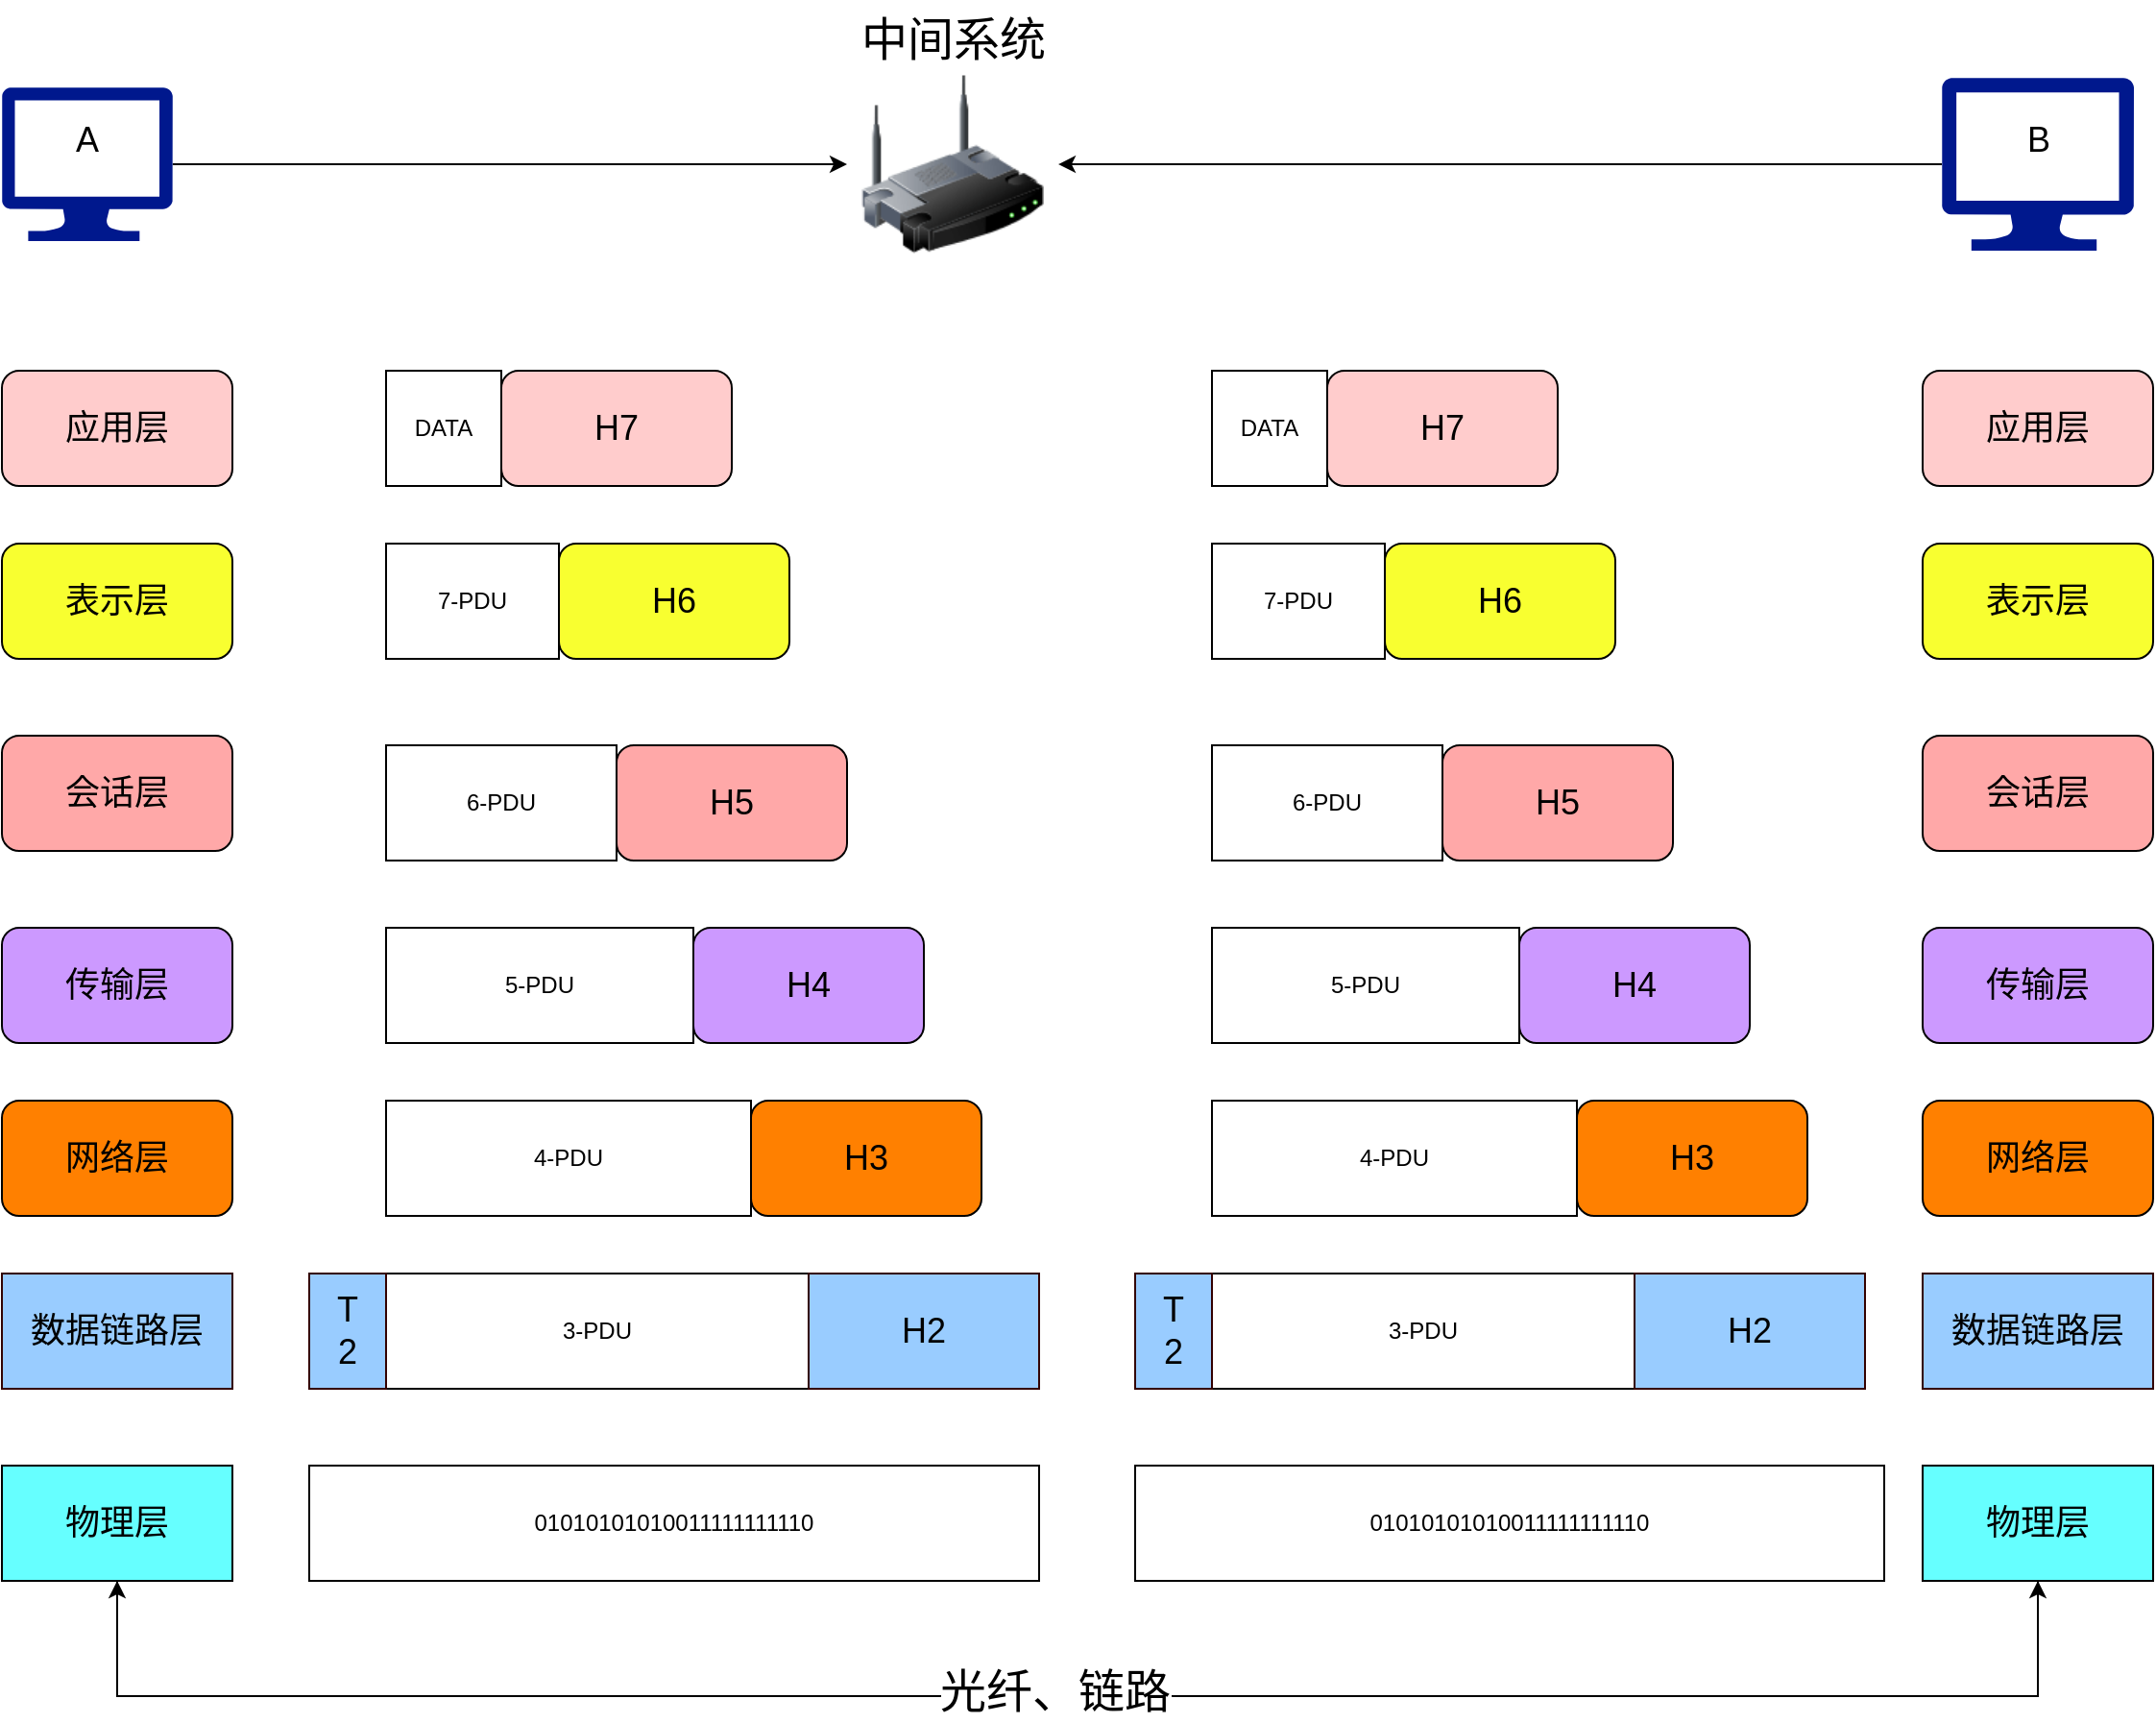 <mxfile version="22.1.21" type="github">
  <diagram name="第 1 页" id="FmZaTQvu-8Bwsi0qe9ST">
    <mxGraphModel dx="2489" dy="924" grid="1" gridSize="10" guides="1" tooltips="1" connect="1" arrows="1" fold="1" page="1" pageScale="1" pageWidth="827" pageHeight="1169" math="0" shadow="0">
      <root>
        <mxCell id="0" />
        <mxCell id="1" parent="0" />
        <mxCell id="n14StDJgJUtBlroQfTfn-4" style="edgeStyle=orthogonalEdgeStyle;rounded=0;orthogonalLoop=1;jettySize=auto;html=1;" parent="1" source="n14StDJgJUtBlroQfTfn-1" target="n14StDJgJUtBlroQfTfn-3" edge="1">
          <mxGeometry relative="1" as="geometry" />
        </mxCell>
        <mxCell id="n14StDJgJUtBlroQfTfn-1" value="" style="sketch=0;aspect=fixed;pointerEvents=1;shadow=0;dashed=0;html=1;strokeColor=none;labelPosition=center;verticalLabelPosition=bottom;verticalAlign=top;align=center;fillColor=#00188D;shape=mxgraph.azure.computer" parent="1" vertex="1">
          <mxGeometry x="-70" y="212.5" width="88.89" height="80" as="geometry" />
        </mxCell>
        <mxCell id="n14StDJgJUtBlroQfTfn-5" style="edgeStyle=orthogonalEdgeStyle;rounded=0;orthogonalLoop=1;jettySize=auto;html=1;" parent="1" source="n14StDJgJUtBlroQfTfn-2" target="n14StDJgJUtBlroQfTfn-3" edge="1">
          <mxGeometry relative="1" as="geometry" />
        </mxCell>
        <mxCell id="n14StDJgJUtBlroQfTfn-2" value="" style="sketch=0;aspect=fixed;pointerEvents=1;shadow=0;dashed=0;html=1;strokeColor=none;labelPosition=center;verticalLabelPosition=bottom;verticalAlign=top;align=center;fillColor=#00188D;shape=mxgraph.azure.computer" parent="1" vertex="1">
          <mxGeometry x="940" y="207.5" width="100" height="90" as="geometry" />
        </mxCell>
        <mxCell id="n14StDJgJUtBlroQfTfn-3" value="" style="image;html=1;image=img/lib/clip_art/networking/Wireless_Router_128x128.png" parent="1" vertex="1">
          <mxGeometry x="370" y="206.25" width="110" height="92.5" as="geometry" />
        </mxCell>
        <mxCell id="n14StDJgJUtBlroQfTfn-6" value="&lt;font style=&quot;font-size: 18px;&quot;&gt;A&lt;/font&gt;" style="text;html=1;align=center;verticalAlign=middle;resizable=0;points=[];autosize=1;strokeColor=none;fillColor=none;" parent="1" vertex="1">
          <mxGeometry x="-45.55" y="220" width="40" height="40" as="geometry" />
        </mxCell>
        <mxCell id="n14StDJgJUtBlroQfTfn-7" value="&lt;font style=&quot;font-size: 18px;&quot;&gt;B&lt;/font&gt;" style="text;html=1;align=center;verticalAlign=middle;resizable=0;points=[];autosize=1;strokeColor=none;fillColor=none;" parent="1" vertex="1">
          <mxGeometry x="970" y="220" width="40" height="40" as="geometry" />
        </mxCell>
        <mxCell id="n14StDJgJUtBlroQfTfn-8" value="&lt;font style=&quot;font-size: 24px;&quot;&gt;中间系统&lt;br&gt;&lt;/font&gt;" style="text;html=1;align=center;verticalAlign=middle;resizable=0;points=[];autosize=1;strokeColor=none;fillColor=none;" parent="1" vertex="1">
          <mxGeometry x="365" y="167.5" width="120" height="40" as="geometry" />
        </mxCell>
        <mxCell id="n14StDJgJUtBlroQfTfn-27" style="edgeStyle=orthogonalEdgeStyle;rounded=0;orthogonalLoop=1;jettySize=auto;html=1;entryX=0.5;entryY=1;entryDx=0;entryDy=0;" parent="1" source="n14StDJgJUtBlroQfTfn-9" target="n14StDJgJUtBlroQfTfn-16" edge="1">
          <mxGeometry relative="1" as="geometry">
            <Array as="points">
              <mxPoint x="990" y="1050" />
              <mxPoint x="-10" y="1050" />
            </Array>
          </mxGeometry>
        </mxCell>
        <mxCell id="n14StDJgJUtBlroQfTfn-9" value="&lt;font style=&quot;font-size: 18px;&quot;&gt;物理层&lt;/font&gt;" style="rounded=0;whiteSpace=wrap;html=1;fillColor=#66FFFF;" parent="1" vertex="1">
          <mxGeometry x="930" y="930" width="120" height="60" as="geometry" />
        </mxCell>
        <mxCell id="n14StDJgJUtBlroQfTfn-10" value="&lt;font style=&quot;font-size: 18px;&quot;&gt;数据链路层&lt;/font&gt;" style="rounded=0;whiteSpace=wrap;html=1;fillColor=#99CCFF;strokeColor=#330000;" parent="1" vertex="1">
          <mxGeometry x="930" y="830" width="120" height="60" as="geometry" />
        </mxCell>
        <mxCell id="n14StDJgJUtBlroQfTfn-11" value="&lt;font style=&quot;font-size: 18px;&quot;&gt;网络层&lt;/font&gt;" style="rounded=1;whiteSpace=wrap;html=1;fillColor=#FF8000;" parent="1" vertex="1">
          <mxGeometry x="930" y="740" width="120" height="60" as="geometry" />
        </mxCell>
        <mxCell id="n14StDJgJUtBlroQfTfn-12" value="&lt;font style=&quot;font-size: 18px;&quot;&gt;传输层&lt;/font&gt;" style="rounded=1;whiteSpace=wrap;html=1;fillColor=#CC99FF;" parent="1" vertex="1">
          <mxGeometry x="930" y="650" width="120" height="60" as="geometry" />
        </mxCell>
        <mxCell id="n14StDJgJUtBlroQfTfn-13" value="&lt;font style=&quot;font-size: 18px;&quot;&gt;会话层&lt;/font&gt;" style="rounded=1;whiteSpace=wrap;html=1;fillColor=#FFA8A8;" parent="1" vertex="1">
          <mxGeometry x="930" y="550" width="120" height="60" as="geometry" />
        </mxCell>
        <mxCell id="n14StDJgJUtBlroQfTfn-14" value="&lt;font style=&quot;font-size: 18px;&quot;&gt;表示层&lt;/font&gt;" style="rounded=1;whiteSpace=wrap;html=1;fillColor=#F8FF30;" parent="1" vertex="1">
          <mxGeometry x="930" y="450" width="120" height="60" as="geometry" />
        </mxCell>
        <mxCell id="n14StDJgJUtBlroQfTfn-15" value="&lt;font style=&quot;font-size: 18px;&quot;&gt;应用层&lt;/font&gt;" style="rounded=1;whiteSpace=wrap;html=1;fillColor=#FFCCCC;" parent="1" vertex="1">
          <mxGeometry x="930" y="360" width="120" height="60" as="geometry" />
        </mxCell>
        <mxCell id="n14StDJgJUtBlroQfTfn-26" style="edgeStyle=orthogonalEdgeStyle;rounded=0;orthogonalLoop=1;jettySize=auto;html=1;entryX=0.5;entryY=1;entryDx=0;entryDy=0;" parent="1" source="n14StDJgJUtBlroQfTfn-16" target="n14StDJgJUtBlroQfTfn-9" edge="1">
          <mxGeometry relative="1" as="geometry">
            <Array as="points">
              <mxPoint x="-10" y="1050" />
              <mxPoint x="990" y="1050" />
            </Array>
          </mxGeometry>
        </mxCell>
        <mxCell id="n14StDJgJUtBlroQfTfn-28" value="&lt;font style=&quot;font-size: 24px;&quot;&gt;光纤、链路&lt;/font&gt;" style="edgeLabel;html=1;align=center;verticalAlign=middle;resizable=0;points=[];" parent="n14StDJgJUtBlroQfTfn-26" vertex="1" connectable="0">
          <mxGeometry x="-0.024" y="2" relative="1" as="geometry">
            <mxPoint x="1" as="offset" />
          </mxGeometry>
        </mxCell>
        <mxCell id="n14StDJgJUtBlroQfTfn-16" value="&lt;font style=&quot;font-size: 18px;&quot;&gt;物理层&lt;/font&gt;" style="rounded=0;whiteSpace=wrap;html=1;fillColor=#66FFFF;" parent="1" vertex="1">
          <mxGeometry x="-70.0" y="930" width="120" height="60" as="geometry" />
        </mxCell>
        <mxCell id="n14StDJgJUtBlroQfTfn-17" value="&lt;font style=&quot;font-size: 18px;&quot;&gt;数据链路层&lt;/font&gt;" style="rounded=0;whiteSpace=wrap;html=1;fillColor=#99CCFF;strokeColor=#330000;" parent="1" vertex="1">
          <mxGeometry x="-70.0" y="830" width="120" height="60" as="geometry" />
        </mxCell>
        <mxCell id="n14StDJgJUtBlroQfTfn-18" value="&lt;font style=&quot;font-size: 18px;&quot;&gt;网络层&lt;/font&gt;" style="rounded=1;whiteSpace=wrap;html=1;fillColor=#FF8000;" parent="1" vertex="1">
          <mxGeometry x="-70.0" y="740" width="120" height="60" as="geometry" />
        </mxCell>
        <mxCell id="n14StDJgJUtBlroQfTfn-19" value="&lt;font style=&quot;font-size: 18px;&quot;&gt;传输层&lt;/font&gt;" style="rounded=1;whiteSpace=wrap;html=1;fillColor=#CC99FF;" parent="1" vertex="1">
          <mxGeometry x="-70.0" y="650" width="120" height="60" as="geometry" />
        </mxCell>
        <mxCell id="n14StDJgJUtBlroQfTfn-20" value="&lt;font style=&quot;font-size: 18px;&quot;&gt;会话层&lt;/font&gt;" style="rounded=1;whiteSpace=wrap;html=1;fillColor=#FFA8A8;" parent="1" vertex="1">
          <mxGeometry x="-70.0" y="550" width="120" height="60" as="geometry" />
        </mxCell>
        <mxCell id="n14StDJgJUtBlroQfTfn-21" value="&lt;font style=&quot;font-size: 18px;&quot;&gt;表示层&lt;/font&gt;" style="rounded=1;whiteSpace=wrap;html=1;fillColor=#F8FF30;" parent="1" vertex="1">
          <mxGeometry x="-70.0" y="450" width="120" height="60" as="geometry" />
        </mxCell>
        <mxCell id="n14StDJgJUtBlroQfTfn-22" value="&lt;font style=&quot;font-size: 18px;&quot;&gt;应用层&lt;/font&gt;" style="rounded=1;whiteSpace=wrap;html=1;fillColor=#FFCCCC;" parent="1" vertex="1">
          <mxGeometry x="-70.0" y="360" width="120" height="60" as="geometry" />
        </mxCell>
        <mxCell id="n14StDJgJUtBlroQfTfn-44" value="DATA" style="rounded=0;whiteSpace=wrap;html=1;" parent="1" vertex="1">
          <mxGeometry x="130" y="360" width="60" height="60" as="geometry" />
        </mxCell>
        <mxCell id="n14StDJgJUtBlroQfTfn-47" value="7-PDU" style="rounded=0;whiteSpace=wrap;html=1;" parent="1" vertex="1">
          <mxGeometry x="130" y="450" width="90" height="60" as="geometry" />
        </mxCell>
        <mxCell id="n14StDJgJUtBlroQfTfn-48" value="6-PDU" style="rounded=0;whiteSpace=wrap;html=1;" parent="1" vertex="1">
          <mxGeometry x="130" y="555" width="120" height="60" as="geometry" />
        </mxCell>
        <mxCell id="n14StDJgJUtBlroQfTfn-49" value="5-PDU" style="rounded=0;whiteSpace=wrap;html=1;" parent="1" vertex="1">
          <mxGeometry x="130" y="650" width="160" height="60" as="geometry" />
        </mxCell>
        <mxCell id="n14StDJgJUtBlroQfTfn-50" value="4-PDU" style="rounded=0;whiteSpace=wrap;html=1;" parent="1" vertex="1">
          <mxGeometry x="130" y="740" width="190" height="60" as="geometry" />
        </mxCell>
        <mxCell id="n14StDJgJUtBlroQfTfn-51" value="3-PDU" style="rounded=0;whiteSpace=wrap;html=1;" parent="1" vertex="1">
          <mxGeometry x="130" y="830" width="220" height="60" as="geometry" />
        </mxCell>
        <mxCell id="K1uS-ClQZSPSJf9jcpJQ-1" value="&lt;font style=&quot;font-size: 18px;&quot;&gt;H7&lt;/font&gt;" style="rounded=1;whiteSpace=wrap;html=1;fillColor=#FFCCCC;" vertex="1" parent="1">
          <mxGeometry x="190.0" y="360" width="120" height="60" as="geometry" />
        </mxCell>
        <mxCell id="K1uS-ClQZSPSJf9jcpJQ-2" value="&lt;font style=&quot;font-size: 18px;&quot;&gt;H6&lt;/font&gt;" style="rounded=1;whiteSpace=wrap;html=1;fillColor=#F8FF30;" vertex="1" parent="1">
          <mxGeometry x="220.0" y="450" width="120" height="60" as="geometry" />
        </mxCell>
        <mxCell id="K1uS-ClQZSPSJf9jcpJQ-3" value="&lt;font style=&quot;font-size: 18px;&quot;&gt;H5&lt;/font&gt;" style="rounded=1;whiteSpace=wrap;html=1;fillColor=#FFA8A8;" vertex="1" parent="1">
          <mxGeometry x="250.0" y="555" width="120" height="60" as="geometry" />
        </mxCell>
        <mxCell id="K1uS-ClQZSPSJf9jcpJQ-4" value="&lt;font style=&quot;font-size: 18px;&quot;&gt;H4&lt;/font&gt;" style="rounded=1;whiteSpace=wrap;html=1;fillColor=#CC99FF;" vertex="1" parent="1">
          <mxGeometry x="290.0" y="650" width="120" height="60" as="geometry" />
        </mxCell>
        <mxCell id="K1uS-ClQZSPSJf9jcpJQ-5" value="&lt;font style=&quot;font-size: 18px;&quot;&gt;H3&lt;/font&gt;" style="rounded=1;whiteSpace=wrap;html=1;fillColor=#FF8000;" vertex="1" parent="1">
          <mxGeometry x="320.0" y="740" width="120" height="60" as="geometry" />
        </mxCell>
        <mxCell id="K1uS-ClQZSPSJf9jcpJQ-6" value="&lt;font style=&quot;font-size: 18px;&quot;&gt;H2&lt;/font&gt;" style="rounded=0;whiteSpace=wrap;html=1;fillColor=#99CCFF;strokeColor=#330000;" vertex="1" parent="1">
          <mxGeometry x="350.0" y="830" width="120" height="60" as="geometry" />
        </mxCell>
        <mxCell id="K1uS-ClQZSPSJf9jcpJQ-10" value="&lt;font style=&quot;font-size: 18px;&quot;&gt;T&lt;br&gt;2&lt;br&gt;&lt;/font&gt;" style="rounded=0;whiteSpace=wrap;html=1;fillColor=#99CCFF;strokeColor=#330000;" vertex="1" parent="1">
          <mxGeometry x="90" y="830" width="40" height="60" as="geometry" />
        </mxCell>
        <mxCell id="K1uS-ClQZSPSJf9jcpJQ-12" value="01010101010011111111110" style="rounded=0;whiteSpace=wrap;html=1;" vertex="1" parent="1">
          <mxGeometry x="90" y="930" width="380" height="60" as="geometry" />
        </mxCell>
        <mxCell id="K1uS-ClQZSPSJf9jcpJQ-13" value="DATA" style="rounded=0;whiteSpace=wrap;html=1;" vertex="1" parent="1">
          <mxGeometry x="560" y="360" width="60" height="60" as="geometry" />
        </mxCell>
        <mxCell id="K1uS-ClQZSPSJf9jcpJQ-14" value="7-PDU" style="rounded=0;whiteSpace=wrap;html=1;" vertex="1" parent="1">
          <mxGeometry x="560" y="450" width="90" height="60" as="geometry" />
        </mxCell>
        <mxCell id="K1uS-ClQZSPSJf9jcpJQ-15" value="6-PDU" style="rounded=0;whiteSpace=wrap;html=1;" vertex="1" parent="1">
          <mxGeometry x="560" y="555" width="120" height="60" as="geometry" />
        </mxCell>
        <mxCell id="K1uS-ClQZSPSJf9jcpJQ-16" value="5-PDU" style="rounded=0;whiteSpace=wrap;html=1;" vertex="1" parent="1">
          <mxGeometry x="560" y="650" width="160" height="60" as="geometry" />
        </mxCell>
        <mxCell id="K1uS-ClQZSPSJf9jcpJQ-17" value="4-PDU" style="rounded=0;whiteSpace=wrap;html=1;" vertex="1" parent="1">
          <mxGeometry x="560" y="740" width="190" height="60" as="geometry" />
        </mxCell>
        <mxCell id="K1uS-ClQZSPSJf9jcpJQ-18" value="3-PDU" style="rounded=0;whiteSpace=wrap;html=1;" vertex="1" parent="1">
          <mxGeometry x="560" y="830" width="220" height="60" as="geometry" />
        </mxCell>
        <mxCell id="K1uS-ClQZSPSJf9jcpJQ-19" value="&lt;font style=&quot;font-size: 18px;&quot;&gt;H7&lt;/font&gt;" style="rounded=1;whiteSpace=wrap;html=1;fillColor=#FFCCCC;" vertex="1" parent="1">
          <mxGeometry x="620" y="360" width="120" height="60" as="geometry" />
        </mxCell>
        <mxCell id="K1uS-ClQZSPSJf9jcpJQ-20" value="&lt;font style=&quot;font-size: 18px;&quot;&gt;H6&lt;/font&gt;" style="rounded=1;whiteSpace=wrap;html=1;fillColor=#F8FF30;" vertex="1" parent="1">
          <mxGeometry x="650" y="450" width="120" height="60" as="geometry" />
        </mxCell>
        <mxCell id="K1uS-ClQZSPSJf9jcpJQ-21" value="&lt;font style=&quot;font-size: 18px;&quot;&gt;H5&lt;/font&gt;" style="rounded=1;whiteSpace=wrap;html=1;fillColor=#FFA8A8;" vertex="1" parent="1">
          <mxGeometry x="680" y="555" width="120" height="60" as="geometry" />
        </mxCell>
        <mxCell id="K1uS-ClQZSPSJf9jcpJQ-22" value="&lt;font style=&quot;font-size: 18px;&quot;&gt;H4&lt;/font&gt;" style="rounded=1;whiteSpace=wrap;html=1;fillColor=#CC99FF;" vertex="1" parent="1">
          <mxGeometry x="720" y="650" width="120" height="60" as="geometry" />
        </mxCell>
        <mxCell id="K1uS-ClQZSPSJf9jcpJQ-23" value="&lt;font style=&quot;font-size: 18px;&quot;&gt;H3&lt;/font&gt;" style="rounded=1;whiteSpace=wrap;html=1;fillColor=#FF8000;" vertex="1" parent="1">
          <mxGeometry x="750" y="740" width="120" height="60" as="geometry" />
        </mxCell>
        <mxCell id="K1uS-ClQZSPSJf9jcpJQ-24" value="&lt;font style=&quot;font-size: 18px;&quot;&gt;H2&lt;/font&gt;" style="rounded=0;whiteSpace=wrap;html=1;fillColor=#99CCFF;strokeColor=#330000;" vertex="1" parent="1">
          <mxGeometry x="780" y="830" width="120" height="60" as="geometry" />
        </mxCell>
        <mxCell id="K1uS-ClQZSPSJf9jcpJQ-25" value="&lt;font style=&quot;font-size: 18px;&quot;&gt;T&lt;br&gt;2&lt;br&gt;&lt;/font&gt;" style="rounded=0;whiteSpace=wrap;html=1;fillColor=#99CCFF;strokeColor=#330000;" vertex="1" parent="1">
          <mxGeometry x="520" y="830" width="40" height="60" as="geometry" />
        </mxCell>
        <mxCell id="K1uS-ClQZSPSJf9jcpJQ-26" value="01010101010011111111110" style="rounded=0;whiteSpace=wrap;html=1;" vertex="1" parent="1">
          <mxGeometry x="520" y="930" width="390" height="60" as="geometry" />
        </mxCell>
      </root>
    </mxGraphModel>
  </diagram>
</mxfile>
